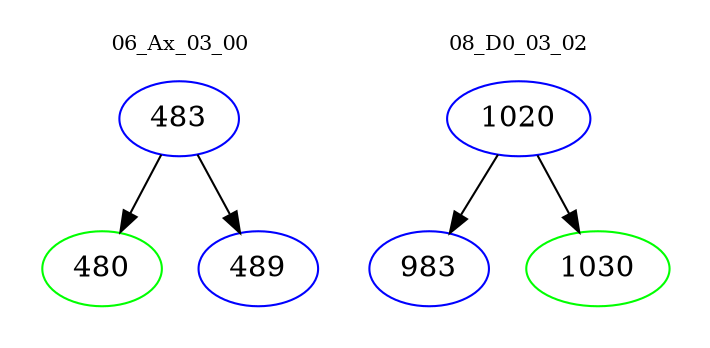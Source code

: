 digraph{
subgraph cluster_0 {
color = white
label = "06_Ax_03_00";
fontsize=10;
T0_483 [label="483", color="blue"]
T0_483 -> T0_480 [color="black"]
T0_480 [label="480", color="green"]
T0_483 -> T0_489 [color="black"]
T0_489 [label="489", color="blue"]
}
subgraph cluster_1 {
color = white
label = "08_D0_03_02";
fontsize=10;
T1_1020 [label="1020", color="blue"]
T1_1020 -> T1_983 [color="black"]
T1_983 [label="983", color="blue"]
T1_1020 -> T1_1030 [color="black"]
T1_1030 [label="1030", color="green"]
}
}
